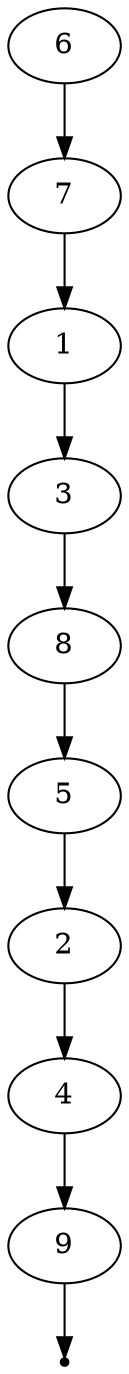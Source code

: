 digraph BST {  6 -> 7  7 -> 1  1 -> 3  3 -> 8  8 -> 5  5 -> 2  2 -> 4  4 -> 9  9 -> null  null [shape=point]}